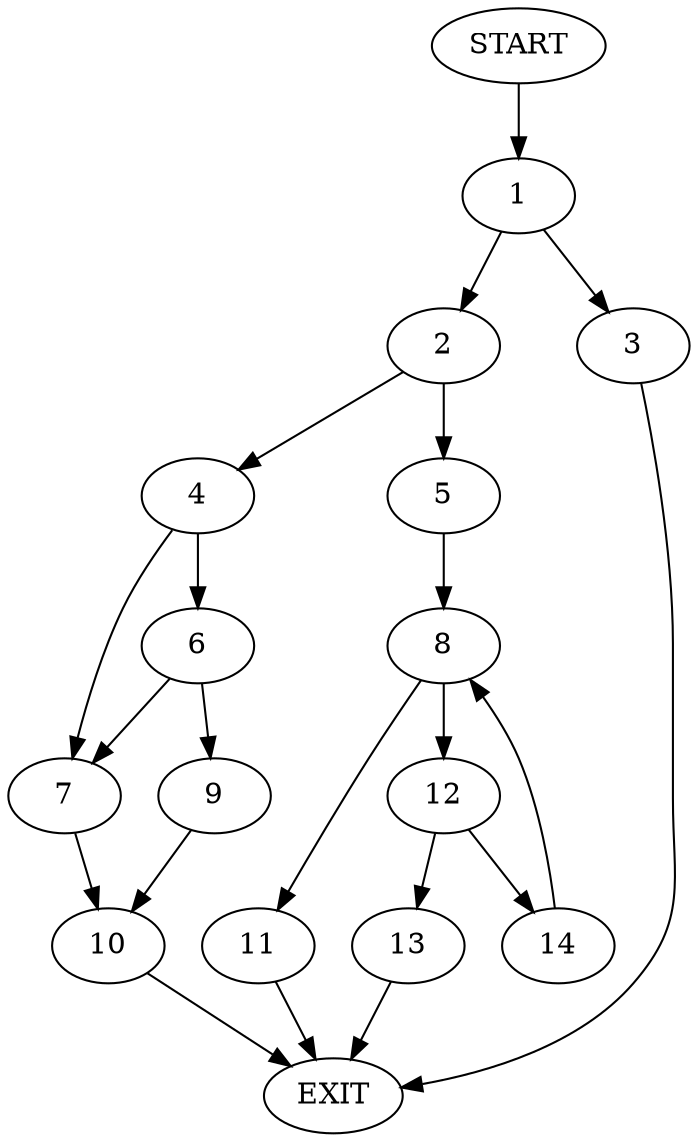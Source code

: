 digraph {
0 [label="START"]
15 [label="EXIT"]
0 -> 1
1 -> 2
1 -> 3
2 -> 4
2 -> 5
3 -> 15
4 -> 6
4 -> 7
5 -> 8
6 -> 9
6 -> 7
7 -> 10
9 -> 10
10 -> 15
8 -> 11
8 -> 12
12 -> 13
12 -> 14
11 -> 15
14 -> 8
13 -> 15
}
